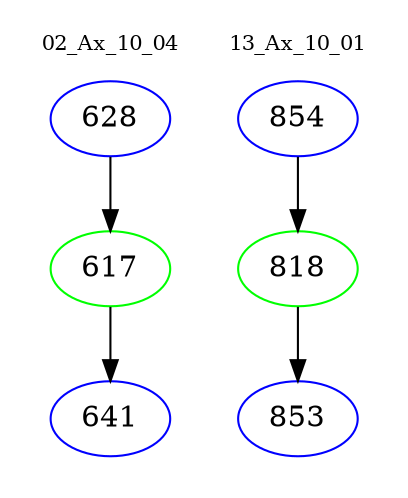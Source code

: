 digraph{
subgraph cluster_0 {
color = white
label = "02_Ax_10_04";
fontsize=10;
T0_628 [label="628", color="blue"]
T0_628 -> T0_617 [color="black"]
T0_617 [label="617", color="green"]
T0_617 -> T0_641 [color="black"]
T0_641 [label="641", color="blue"]
}
subgraph cluster_1 {
color = white
label = "13_Ax_10_01";
fontsize=10;
T1_854 [label="854", color="blue"]
T1_854 -> T1_818 [color="black"]
T1_818 [label="818", color="green"]
T1_818 -> T1_853 [color="black"]
T1_853 [label="853", color="blue"]
}
}
